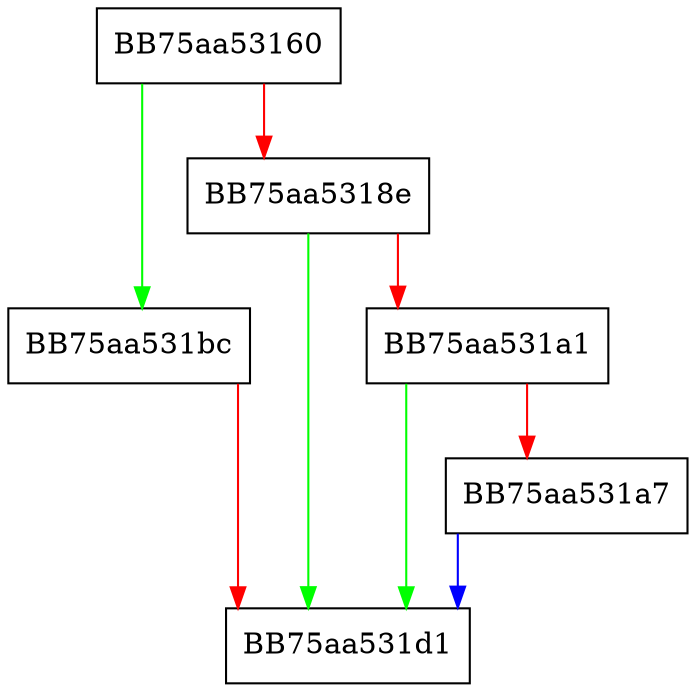 digraph morphines_unpack {
  node [shape="box"];
  graph [splines=ortho];
  BB75aa53160 -> BB75aa531bc [color="green"];
  BB75aa53160 -> BB75aa5318e [color="red"];
  BB75aa5318e -> BB75aa531d1 [color="green"];
  BB75aa5318e -> BB75aa531a1 [color="red"];
  BB75aa531a1 -> BB75aa531d1 [color="green"];
  BB75aa531a1 -> BB75aa531a7 [color="red"];
  BB75aa531a7 -> BB75aa531d1 [color="blue"];
  BB75aa531bc -> BB75aa531d1 [color="red"];
}